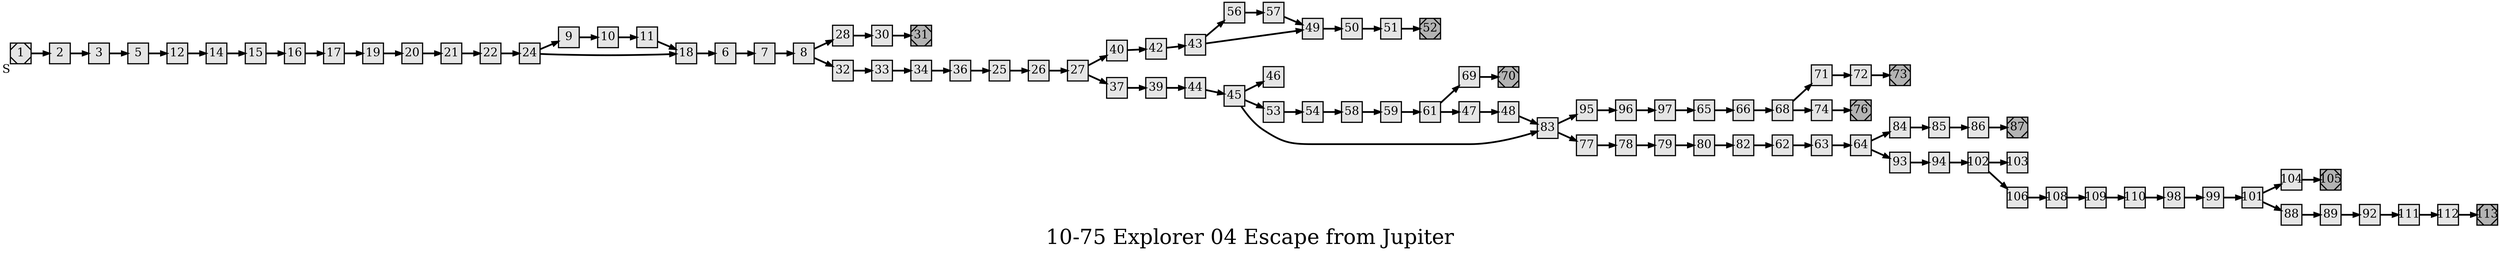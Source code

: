 digraph g{
  graph [ label="10-75 Explorer 04 Escape from Jupiter" rankdir=LR, ordering=out, fontsize=36, nodesep="0.35", ranksep="0.45"];
  node  [shape=rect, penwidth=2, fontsize=20, style=filled, fillcolor=grey90, margin="0,0", labelfloat=true, regular=true, fixedsize=true];
  edge  [labelfloat=true, penwidth=3, fontsize=12];

  1	[ xlabel="S", shape=Msquare, fontsize=20 ];
  1 -> 2;
  2 -> 3;
  3 -> 5;
  5 -> 12;
  6 -> 7;
  7 -> 8;
  8 -> 28;
  8 -> 32;
  9 -> 10;
  10 -> 11;
  11 -> 18;
  12 -> 14;
  14 -> 15;
  15 -> 16;
  16 -> 17;
  17 -> 19;
  18 -> 6;
  19 -> 20;
  20 -> 21;
  21 -> 22;
  22 -> 24;
  24 -> 9;
  24 -> 18;
  25 -> 26;
  26 -> 27;
  27 -> 40;
  27 -> 37;
  28 -> 30;
  30 -> 31;
  31	[ xlabel="E", shape=Msquare, fontsize=20, fillcolor=grey70, xlabel="" ];
  32 -> 33;
  33 -> 34;
  34 -> 36;
  36 -> 25;
  37 -> 39;
  39 -> 44;
  40 -> 42;
  42 -> 43;
  43 -> 56;
  43 -> 49;
  44 -> 45;
  45 -> 46;
  45 -> 53;
  45 -> 83;
  47 -> 48;
  48 -> 83;
  49 -> 50;
  50 -> 51;
  51 -> 52;
  52	[ xlabel="E", shape=Msquare, fontsize=20, fillcolor=grey70, xlabel="" ];
  53 -> 54;
  54 -> 58;
  56 -> 57;
  57 -> 49;
  58 -> 59;
  59 -> 61;
  61 -> 69;
  61 -> 47;
  62 -> 63;
  63 -> 64;
  64 -> 84;
  64 -> 93;
  65 -> 66;
  66 -> 68;
  68 -> 71;
  68 -> 74;
  69 -> 70;
  70	[ xlabel="E", shape=Msquare, fontsize=20, fillcolor=grey70, xlabel="" ];
  71 -> 72;
  72 -> 73;
  73	[ xlabel="E", shape=Msquare, fontsize=20, fillcolor=grey70, xlabel="" ];
  74 -> 76;
  76	[ xlabel="E", shape=Msquare, fontsize=20, fillcolor=grey70, xlabel="" ];
  77 -> 78;
  78 -> 79;
  79 -> 80;
  80 -> 82;
  82 -> 62;
  83 -> 95;
  83 -> 77;
  84 -> 85;
  85 -> 86;
  86 -> 87;
  87	[ xlabel="E", shape=Msquare, fontsize=20, fillcolor=grey70, xlabel="" ];
  88 -> 89;
  89 -> 92;
  92 -> 111;
  93 -> 94;
  94 -> 102;
  95 -> 96;
  96 -> 97;
  97 -> 65;
  98 -> 99;
  99 -> 101;
  101 -> 104;
  101 -> 88;
  102 -> 103;
  102 -> 106;
  104 -> 105;
  105	[ xlabel="E", shape=Msquare, fontsize=20, fillcolor=grey70, xlabel="" ];
  106 -> 108;
  108 -> 109;
  109 -> 110;
  110 -> 98;
  111 -> 112;
  112 -> 113;
  113	[ xlabel="E", shape=Msquare, fontsize=20, fillcolor=grey70, xlabel="" ];
}

